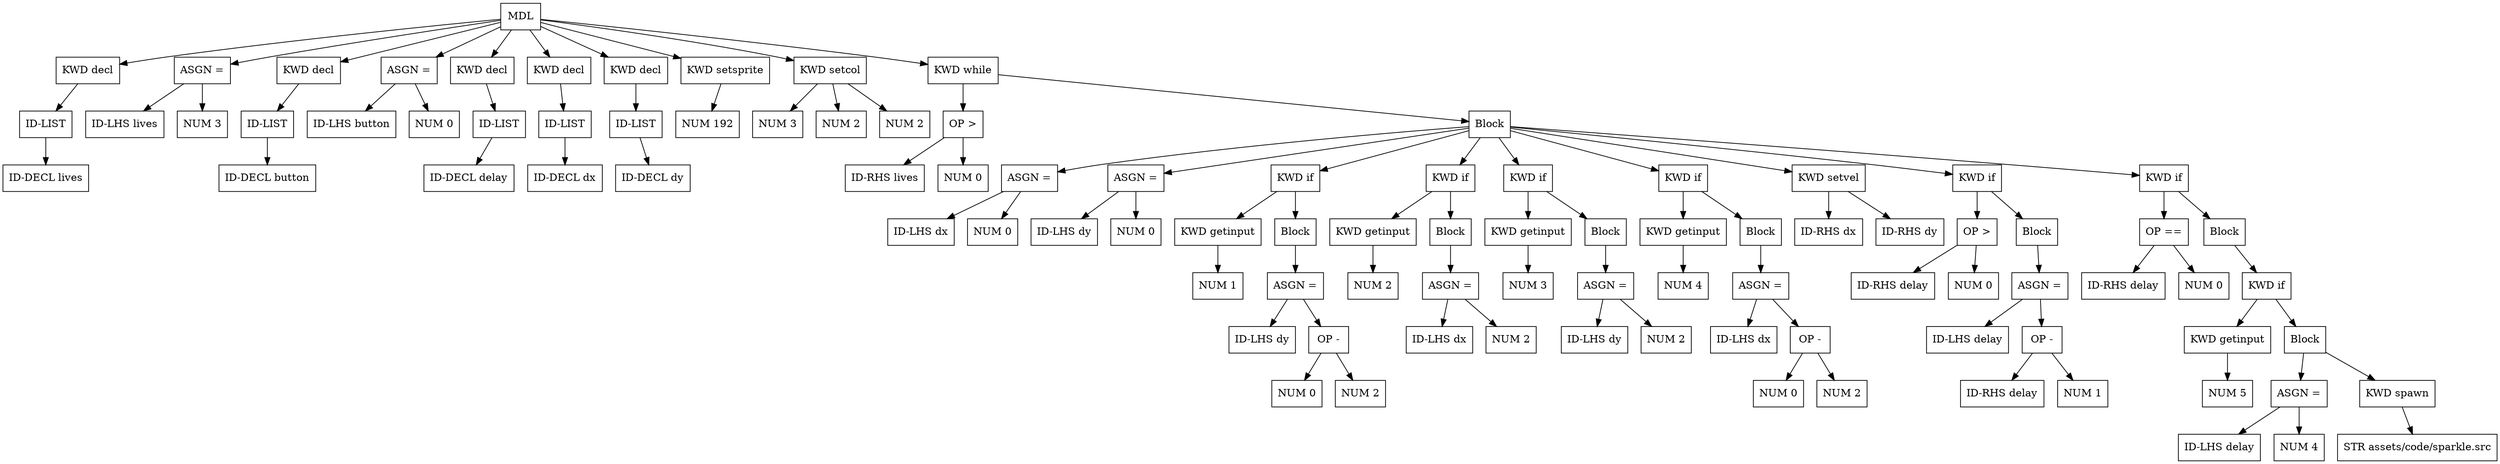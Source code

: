 digraph G {
node [shape = circle];
node48 [ uuid = "6070d08d-9350-419f-a9e0-9e03ae6de019" shape = "record" label = "MDL
 " ];
node49 [ uuid = "98579fd6-7cce-49df-bb6e-7f50deb7060a" shape = "record" label = "KWD
 decl" ];
node50 [ uuid = "ac4a02ad-ea4b-4805-b6f1-3398508ef35c" shape = "record" label = "ID-LIST
 " ];
node51 [ uuid = "bf60eae5-7a97-48f4-b497-4f7e5a9c4a90" shape = "record" label = "ID-DECL
 lives" ];
node50 -> node51;
node49 -> node50;
node48 -> node49;
node53 [ uuid = "1d1f0c91-8420-4744-b4a3-ee6bb273f562" shape = "record" label = "ASGN
 =" ];
node52 [ uuid = "c89734d8-594f-4d1e-ae31-57aa04f2eb95" shape = "record" label = "ID-LHS
 lives" ];
node53 -> node52;
node54 [ uuid = "039bc867-7735-4342-808d-025bd30a2601" shape = "record" label = "NUM
 3" ];
node53 -> node54;
node48 -> node53;
node55 [ uuid = "836bb4b9-391e-4eff-ac6c-6d3165edc810" shape = "record" label = "KWD
 decl" ];
node56 [ uuid = "ce6578ce-fbb0-4bb5-99e5-32d3a03e8942" shape = "record" label = "ID-LIST
 " ];
node57 [ uuid = "b0563b83-0bb5-4edc-9dbb-a3d24b6a0475" shape = "record" label = "ID-DECL
 button" ];
node56 -> node57;
node55 -> node56;
node48 -> node55;
node59 [ uuid = "b59e2676-a662-4b86-adf4-f18e2abf2bec" shape = "record" label = "ASGN
 =" ];
node58 [ uuid = "f5039c65-bba3-4a3a-8a6f-95a4e37de4c4" shape = "record" label = "ID-LHS
 button" ];
node59 -> node58;
node60 [ uuid = "3e5990e0-cc22-425e-a2db-cb96f56fa8de" shape = "record" label = "NUM
 0" ];
node59 -> node60;
node48 -> node59;
node61 [ uuid = "b4d437ae-f112-4b68-abb1-f25c5a21165b" shape = "record" label = "KWD
 decl" ];
node62 [ uuid = "6de0107b-82b1-479c-8522-acb353b6d130" shape = "record" label = "ID-LIST
 " ];
node63 [ uuid = "a88ef3e4-f608-4059-856a-9e5670b2b3a4" shape = "record" label = "ID-DECL
 delay" ];
node62 -> node63;
node61 -> node62;
node48 -> node61;
node64 [ uuid = "6de15d85-9186-468e-982f-04b4404b4a23" shape = "record" label = "KWD
 decl" ];
node65 [ uuid = "d543edfb-166d-48bd-bdb4-f492814ed3c5" shape = "record" label = "ID-LIST
 " ];
node66 [ uuid = "4adc7016-e053-41f7-be28-be1a626e27d5" shape = "record" label = "ID-DECL
 dx" ];
node65 -> node66;
node64 -> node65;
node48 -> node64;
node67 [ uuid = "2902d267-1e48-4950-867c-dd7cf2c8304c" shape = "record" label = "KWD
 decl" ];
node68 [ uuid = "455067f2-2658-4faa-a66d-4e27c67f6f43" shape = "record" label = "ID-LIST
 " ];
node69 [ uuid = "57485785-4cc6-4a72-bf61-16dc2e57129d" shape = "record" label = "ID-DECL
 dy" ];
node68 -> node69;
node67 -> node68;
node48 -> node67;
node70 [ uuid = "2ec4b5fd-6060-4f04-bc04-40bc2c5021e6" shape = "record" label = "KWD
 setsprite" ];
node71 [ uuid = "7624997c-9d8d-4735-8cca-e393cc013f9e" shape = "record" label = "NUM
 192" ];
node70 -> node71;
node48 -> node70;
node72 [ uuid = "fa631022-0908-4c91-956a-887a16bf6186" shape = "record" label = "KWD
 setcol" ];
node73 [ uuid = "03af54b1-9ca9-45bb-9463-a70d71d5d24a" shape = "record" label = "NUM
 3" ];
node72 -> node73;
node74 [ uuid = "aa54c9df-f6fb-4be4-a192-b20e5338b145" shape = "record" label = "NUM
 2" ];
node72 -> node74;
node75 [ uuid = "71994b89-2b8a-44c8-ac34-659243f4bdef" shape = "record" label = "NUM
 2" ];
node72 -> node75;
node48 -> node72;
node76 [ uuid = "a1ae110c-8ca9-402b-a6c3-1914e833b3ef" shape = "record" label = "KWD
 while" ];
node78 [ uuid = "9d74151a-af4c-4e6d-a4b4-d4c01ad2022c" shape = "record" label = "OP
 \>" ];
node77 [ uuid = "00f7b53f-80c4-441a-b6eb-0962803032c2" shape = "record" label = "ID-RHS
 lives" ];
node78 -> node77;
node79 [ uuid = "1ea2d481-cce0-48d7-a399-ee19be3ce8b9" shape = "record" label = "NUM
 0" ];
node78 -> node79;
node76 -> node78;
node80 [ uuid = "12ef97c0-8a67-4b87-aeea-ee0edb67bd28" shape = "record" label = "Block
 " ];
node82 [ uuid = "4cda562b-7865-4b66-8213-993fb65ac77e" shape = "record" label = "ASGN
 =" ];
node81 [ uuid = "61cbe59b-62f7-40fc-afc6-50d4a7dc8cb3" shape = "record" label = "ID-LHS
 dx" ];
node82 -> node81;
node83 [ uuid = "d681f9ca-74ba-4356-bcae-29677ae2ab3a" shape = "record" label = "NUM
 0" ];
node82 -> node83;
node80 -> node82;
node85 [ uuid = "a54addce-c5f5-41c8-906f-3c20aeca3167" shape = "record" label = "ASGN
 =" ];
node84 [ uuid = "473e6519-d714-4c53-9580-583dc644c8c4" shape = "record" label = "ID-LHS
 dy" ];
node85 -> node84;
node86 [ uuid = "aa06a8b3-866b-42d1-a99c-9165db8da194" shape = "record" label = "NUM
 0" ];
node85 -> node86;
node80 -> node85;
node87 [ uuid = "0d5528a1-c4d6-4a65-b678-0f0478d072d3" shape = "record" label = "KWD
 if" ];
node88 [ uuid = "b49b7565-aa49-4330-9a70-2fe7c2743de2" shape = "record" label = "KWD
 getinput" ];
node89 [ uuid = "e6e28af9-20a8-49bb-99c3-b865b657a4b3" shape = "record" label = "NUM
 1" ];
node88 -> node89;
node87 -> node88;
node90 [ uuid = "1e450da7-eb69-406b-bea8-2ab4ba290e31" shape = "record" label = "Block
 " ];
node92 [ uuid = "97a1e167-a897-4768-adb1-6b0591813f97" shape = "record" label = "ASGN
 =" ];
node91 [ uuid = "812cdc66-543b-4d25-b446-c0dfba9661ff" shape = "record" label = "ID-LHS
 dy" ];
node92 -> node91;
node94 [ uuid = "e23cf554-79a4-4ccf-9a65-97f9585a1c6c" shape = "record" label = "OP
 -" ];
node93 [ uuid = "04239ed6-7557-4947-b3ca-0f37c6b85d6a" shape = "record" label = "NUM
 0" ];
node94 -> node93;
node95 [ uuid = "1815f744-05d0-4d2f-9683-fd1bc3020263" shape = "record" label = "NUM
 2" ];
node94 -> node95;
node92 -> node94;
node90 -> node92;
node87 -> node90;
node80 -> node87;
node96 [ uuid = "634d6336-0507-4d31-8bb6-0cbe8d2a0c96" shape = "record" label = "KWD
 if" ];
node97 [ uuid = "ff926855-6d69-485a-93c8-68e8ced8731d" shape = "record" label = "KWD
 getinput" ];
node98 [ uuid = "2179cf2a-4e83-4ad6-ab37-963ac9904204" shape = "record" label = "NUM
 2" ];
node97 -> node98;
node96 -> node97;
node99 [ uuid = "ec69520e-239c-4917-9ff8-b4ee461a5eca" shape = "record" label = "Block
 " ];
node101 [ uuid = "f5f2a196-5bb5-4c6b-b00a-70c3a73d38ba" shape = "record" label = "ASGN
 =" ];
node100 [ uuid = "1e618c64-624a-4751-9388-18b87deaac8a" shape = "record" label = "ID-LHS
 dx" ];
node101 -> node100;
node102 [ uuid = "ac25f14b-22f1-4daf-ac8e-0e7c137870b8" shape = "record" label = "NUM
 2" ];
node101 -> node102;
node99 -> node101;
node96 -> node99;
node80 -> node96;
node103 [ uuid = "d7494b23-5adb-4848-b5f2-3c888de4a278" shape = "record" label = "KWD
 if" ];
node104 [ uuid = "cc6ce97c-6927-4f31-8dc2-f463dd917261" shape = "record" label = "KWD
 getinput" ];
node105 [ uuid = "3b92622c-2bfe-48a1-aa1e-05d56175ba95" shape = "record" label = "NUM
 3" ];
node104 -> node105;
node103 -> node104;
node106 [ uuid = "2ac92714-4515-40a7-b9f5-1b6181f31ce7" shape = "record" label = "Block
 " ];
node108 [ uuid = "088d7b3c-2da3-4c16-a63e-a506f234366e" shape = "record" label = "ASGN
 =" ];
node107 [ uuid = "3cfa26dd-0727-4a84-b8b1-7ae33fcd1666" shape = "record" label = "ID-LHS
 dy" ];
node108 -> node107;
node109 [ uuid = "a777796d-15f3-4247-b36f-ba074ef16811" shape = "record" label = "NUM
 2" ];
node108 -> node109;
node106 -> node108;
node103 -> node106;
node80 -> node103;
node110 [ uuid = "ce2a1b38-844f-4eea-a26b-972a3127b41c" shape = "record" label = "KWD
 if" ];
node111 [ uuid = "90310aee-1b6c-4574-a5d1-d052d9b89149" shape = "record" label = "KWD
 getinput" ];
node112 [ uuid = "7340d723-bd1b-4075-ad94-86cc84ca067d" shape = "record" label = "NUM
 4" ];
node111 -> node112;
node110 -> node111;
node113 [ uuid = "4e605f95-a291-4699-92e4-296aad0f9eed" shape = "record" label = "Block
 " ];
node115 [ uuid = "7bb8821b-8781-448e-9245-d36536c1b6a5" shape = "record" label = "ASGN
 =" ];
node114 [ uuid = "eeaf334d-2d13-467f-9430-4f7db24cb499" shape = "record" label = "ID-LHS
 dx" ];
node115 -> node114;
node117 [ uuid = "f4d03549-f6bf-40a6-a4c3-ac73067b77e2" shape = "record" label = "OP
 -" ];
node116 [ uuid = "d0bb5c5d-cfe5-4672-bb65-68fc2f2b3860" shape = "record" label = "NUM
 0" ];
node117 -> node116;
node118 [ uuid = "0bb4b429-5683-46a4-a6dd-4e5e3e4fb96f" shape = "record" label = "NUM
 2" ];
node117 -> node118;
node115 -> node117;
node113 -> node115;
node110 -> node113;
node80 -> node110;
node119 [ uuid = "ba7134c8-5f17-4820-9367-fa8c9a487b58" shape = "record" label = "KWD
 setvel" ];
node120 [ uuid = "87626fbd-60c8-4937-8b6a-8701a28ffb66" shape = "record" label = "ID-RHS
 dx" ];
node119 -> node120;
node121 [ uuid = "28e304f9-1742-4d94-a33d-b2946c6284b0" shape = "record" label = "ID-RHS
 dy" ];
node119 -> node121;
node80 -> node119;
node122 [ uuid = "550ccc39-f3d8-4812-99cb-2c5182540223" shape = "record" label = "KWD
 if" ];
node124 [ uuid = "9a9efdc9-eef7-4633-b78c-48427d9bb1fa" shape = "record" label = "OP
 \>" ];
node123 [ uuid = "3f8a622f-7b07-4608-8240-6025c73116c6" shape = "record" label = "ID-RHS
 delay" ];
node124 -> node123;
node125 [ uuid = "dee2da03-87a1-4afd-957f-2190997b692e" shape = "record" label = "NUM
 0" ];
node124 -> node125;
node122 -> node124;
node126 [ uuid = "6c16ae3a-3a23-4d9b-922d-8636e7e3f268" shape = "record" label = "Block
 " ];
node128 [ uuid = "80f25dcc-9c06-4d43-ac7c-6f46ffd8df6c" shape = "record" label = "ASGN
 =" ];
node127 [ uuid = "907cf911-18de-47f6-b380-09f4bd7477f8" shape = "record" label = "ID-LHS
 delay" ];
node128 -> node127;
node130 [ uuid = "acab36fd-f718-4675-83fb-d9706e71c4fd" shape = "record" label = "OP
 -" ];
node129 [ uuid = "9eb78c7d-7d21-430c-8ef9-0a14af4e0a7e" shape = "record" label = "ID-RHS
 delay" ];
node130 -> node129;
node131 [ uuid = "235a47d7-c032-45b6-bfc8-c58e38a4746d" shape = "record" label = "NUM
 1" ];
node130 -> node131;
node128 -> node130;
node126 -> node128;
node122 -> node126;
node80 -> node122;
node132 [ uuid = "6267833b-d3e0-49d2-a016-d6952bef9b12" shape = "record" label = "KWD
 if" ];
node134 [ uuid = "2a1dd243-7c21-4e70-a293-9926d82ef0ae" shape = "record" label = "OP
 ==" ];
node133 [ uuid = "440b2681-0e2c-4ba0-b145-d99584b6c056" shape = "record" label = "ID-RHS
 delay" ];
node134 -> node133;
node135 [ uuid = "b58c7266-b68e-4370-ad80-501fa77528d3" shape = "record" label = "NUM
 0" ];
node134 -> node135;
node132 -> node134;
node136 [ uuid = "fa80db43-72f7-49ee-81ec-f7926434a828" shape = "record" label = "Block
 " ];
node137 [ uuid = "79f2b2f8-a8ac-4556-8ba0-42f2271a54fb" shape = "record" label = "KWD
 if" ];
node138 [ uuid = "2ee484f0-4336-4ec7-ab57-a19de3e44155" shape = "record" label = "KWD
 getinput" ];
node139 [ uuid = "7d5e7936-2306-47b2-a2b1-8b8db6890cbf" shape = "record" label = "NUM
 5" ];
node138 -> node139;
node137 -> node138;
node140 [ uuid = "35241f3d-a688-41e1-8126-439dbc4bfa34" shape = "record" label = "Block
 " ];
node142 [ uuid = "b511e390-f82b-4366-bef6-e5c83e1c2c95" shape = "record" label = "ASGN
 =" ];
node141 [ uuid = "77898efe-75e0-442c-a332-f87a802d2ded" shape = "record" label = "ID-LHS
 delay" ];
node142 -> node141;
node143 [ uuid = "1e04f37e-4a8d-4f4d-8387-e5befc709a4b" shape = "record" label = "NUM
 4" ];
node142 -> node143;
node140 -> node142;
node144 [ uuid = "6e232d52-4b9c-404b-a5ff-7b8f9ee6efc7" shape = "record" label = "KWD
 spawn" ];
node145 [ uuid = "924e63c5-98af-4b91-8e99-ea7fd879cdf6" shape = "record" label = "STR
 assets/code/sparkle.src" ];
node144 -> node145;
node140 -> node144;
node137 -> node140;
node136 -> node137;
node132 -> node136;
node80 -> node132;
node76 -> node80;
node48 -> node76;
}

